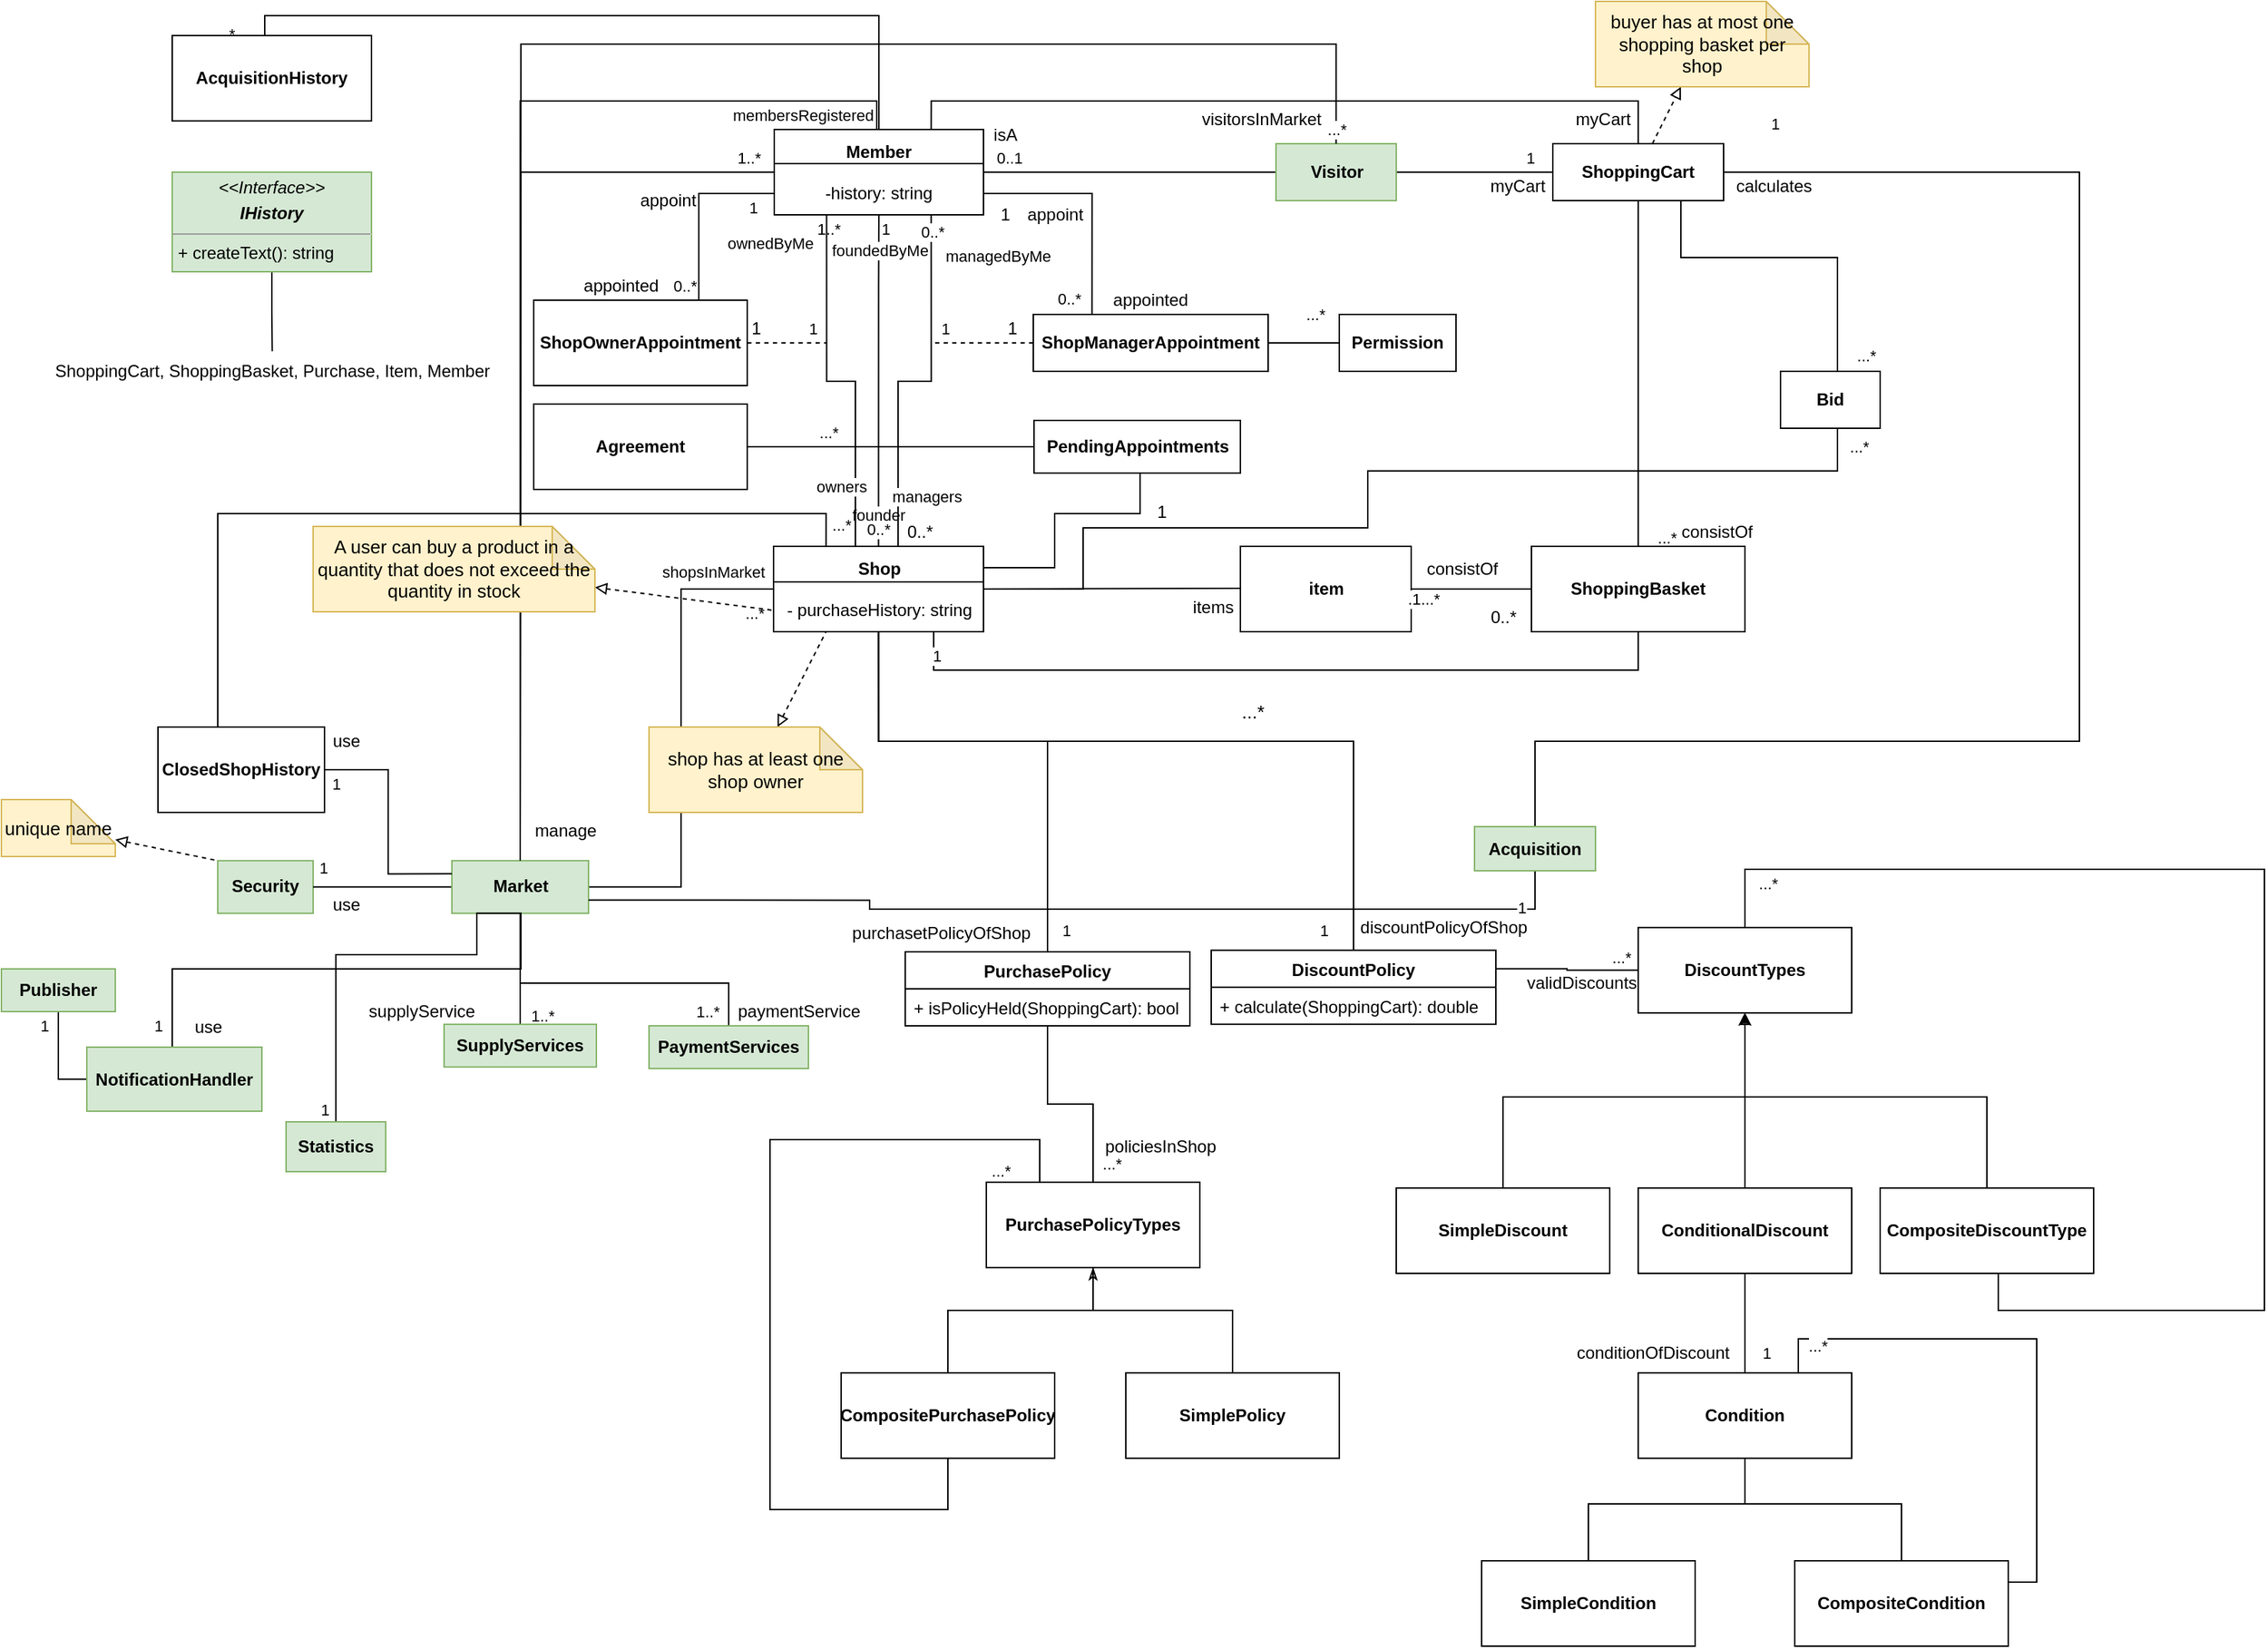 <mxfile version="20.0.3" type="device"><diagram id="ILf7Ryxjf1LyXg-0xfTQ" name="Page-1"><mxGraphModel dx="2733" dy="1683" grid="1" gridSize="10" guides="1" tooltips="1" connect="1" arrows="1" fold="1" page="1" pageScale="1" pageWidth="1169" pageHeight="827" math="0" shadow="0"><root><mxCell id="0"/><mxCell id="1" parent="0"/><mxCell id="zZ04MCCnHrwpb3KBMDZk-2" value="1..*" style="edgeStyle=orthogonalEdgeStyle;rounded=0;orthogonalLoop=1;jettySize=auto;html=1;entryX=0.5;entryY=0;entryDx=0;entryDy=0;exitX=0.5;exitY=1;exitDx=0;exitDy=0;endArrow=none;endFill=0;" parent="1" source="zZ04MCCnHrwpb3KBMDZk-151" target="zZ04MCCnHrwpb3KBMDZk-154" edge="1"><mxGeometry x="0.919" y="15" relative="1" as="geometry"><mxPoint x="-350.0" y="-20" as="sourcePoint"/><mxPoint x="-480.0" y="80" as="targetPoint"/><Array as="points"><mxPoint x="-278" y="240"/><mxPoint x="-338" y="240"/></Array><mxPoint as="offset"/></mxGeometry></mxCell><mxCell id="zZ04MCCnHrwpb3KBMDZk-6" value="...*" style="edgeStyle=orthogonalEdgeStyle;rounded=0;orthogonalLoop=1;jettySize=auto;html=1;entryX=0;entryY=0.5;entryDx=0;entryDy=0;exitX=1;exitY=0.25;exitDx=0;exitDy=0;endArrow=none;endFill=0;" parent="1" source="YQNzFtqmVnF-tTGoJXJY-17" target="zZ04MCCnHrwpb3KBMDZk-147" edge="1"><mxGeometry x="0.76" y="9" relative="1" as="geometry"><mxPoint x="345.5" y="240.92" as="sourcePoint"/><mxPoint x="-100.0" y="299.92" as="targetPoint"/><Array as="points"/><mxPoint as="offset"/></mxGeometry></mxCell><mxCell id="zZ04MCCnHrwpb3KBMDZk-12" value="...*" style="edgeStyle=orthogonalEdgeStyle;rounded=0;orthogonalLoop=1;jettySize=auto;html=1;exitX=1;exitY=0.5;exitDx=0;exitDy=0;entryX=0;entryY=0.5;entryDx=0;entryDy=0;startArrow=none;startFill=0;endArrow=none;endFill=0;" parent="1" source="zZ04MCCnHrwpb3KBMDZk-151" target="zZ04MCCnHrwpb3KBMDZk-152" edge="1"><mxGeometry x="0.919" y="-17" relative="1" as="geometry"><mxPoint x="-270" y="-41" as="sourcePoint"/><mxPoint x="-135" y="-41" as="targetPoint"/><mxPoint as="offset"/></mxGeometry></mxCell><mxCell id="rdCkNBiLZeJafty6B3A2-29" value="shopsInMarket" style="edgeLabel;html=1;align=center;verticalAlign=middle;resizable=0;points=[];" parent="zZ04MCCnHrwpb3KBMDZk-12" vertex="1" connectable="0"><mxGeometry x="0.74" y="12" relative="1" as="geometry"><mxPoint x="1" as="offset"/></mxGeometry></mxCell><mxCell id="zZ04MCCnHrwpb3KBMDZk-18" value="1" style="edgeStyle=orthogonalEdgeStyle;rounded=0;orthogonalLoop=1;jettySize=auto;html=1;entryX=1;entryY=0.5;entryDx=0;entryDy=0;startArrow=none;startFill=0;endArrow=none;endFill=0;" parent="1" source="zZ04MCCnHrwpb3KBMDZk-133" target="zZ04MCCnHrwpb3KBMDZk-134" edge="1"><mxGeometry x="-0.699" y="-10" relative="1" as="geometry"><mxPoint x="490" y="6" as="sourcePoint"/><mxPoint x="490" y="80" as="targetPoint"/><mxPoint as="offset"/></mxGeometry></mxCell><mxCell id="zZ04MCCnHrwpb3KBMDZk-116" value="...*" style="edgeStyle=orthogonalEdgeStyle;rounded=0;orthogonalLoop=1;jettySize=auto;html=1;exitX=0.5;exitY=1;exitDx=0;exitDy=0;entryX=0.5;entryY=0;entryDx=0;entryDy=0;endArrow=none;endFill=0;" parent="1" source="zZ04MCCnHrwpb3KBMDZk-133" target="zZ04MCCnHrwpb3KBMDZk-135" edge="1"><mxGeometry x="0.946" y="20" relative="1" as="geometry"><mxPoint x="570" y="-41" as="sourcePoint"/><mxPoint x="640" y="-41" as="targetPoint"/><mxPoint as="offset"/></mxGeometry></mxCell><mxCell id="zZ04MCCnHrwpb3KBMDZk-132" value="item" style="rounded=0;whiteSpace=wrap;html=1;fontStyle=1" parent="1" vertex="1"><mxGeometry x="190.5" y="-67" width="120" height="60" as="geometry"/></mxCell><mxCell id="lGT1LB07T4u3BuduWVPf-15" style="rounded=0;orthogonalLoop=1;jettySize=auto;html=1;startArrow=none;startFill=0;endArrow=block;endFill=0;dashed=1;" parent="1" source="zZ04MCCnHrwpb3KBMDZk-133" target="lGT1LB07T4u3BuduWVPf-12" edge="1"><mxGeometry relative="1" as="geometry"/></mxCell><mxCell id="BSLbOPOutaObehnxIBxA-10" value="...*" style="edgeStyle=orthogonalEdgeStyle;rounded=0;orthogonalLoop=1;jettySize=auto;html=1;endArrow=none;endFill=0;exitX=0.75;exitY=1;exitDx=0;exitDy=0;" parent="1" source="zZ04MCCnHrwpb3KBMDZk-133" target="BSLbOPOutaObehnxIBxA-9" edge="1"><mxGeometry x="0.9" y="20" relative="1" as="geometry"><Array as="points"><mxPoint x="500" y="-270"/><mxPoint x="610" y="-270"/></Array><mxPoint as="offset"/></mxGeometry></mxCell><mxCell id="zZ04MCCnHrwpb3KBMDZk-133" value="ShoppingCart" style="rounded=0;whiteSpace=wrap;html=1;fontStyle=1" parent="1" vertex="1"><mxGeometry x="410" y="-350" width="120" height="40" as="geometry"/></mxCell><mxCell id="AmER0RgIstThI9tEPLfv-13" value="0..1" style="edgeStyle=orthogonalEdgeStyle;rounded=0;orthogonalLoop=1;jettySize=auto;html=1;entryX=1;entryY=0.5;entryDx=0;entryDy=0;endArrow=none;endFill=0;" parent="1" source="zZ04MCCnHrwpb3KBMDZk-134" target="zZ04MCCnHrwpb3KBMDZk-136" edge="1"><mxGeometry x="0.83" y="-10" relative="1" as="geometry"><mxPoint as="offset"/></mxGeometry></mxCell><mxCell id="Gc8ruNeYJKHs7uA-cRgz-5" style="edgeStyle=orthogonalEdgeStyle;rounded=0;orthogonalLoop=1;jettySize=auto;html=1;entryX=0.5;entryY=0;entryDx=0;entryDy=0;endArrow=none;endFill=0;exitX=0.5;exitY=0;exitDx=0;exitDy=0;" parent="1" source="zZ04MCCnHrwpb3KBMDZk-136" target="Gc8ruNeYJKHs7uA-cRgz-4" edge="1"><mxGeometry relative="1" as="geometry"><Array as="points"><mxPoint x="-63" y="-440"/><mxPoint x="-495" y="-440"/><mxPoint x="-495" y="-426"/></Array></mxGeometry></mxCell><mxCell id="Gc8ruNeYJKHs7uA-cRgz-6" value="...*" style="edgeLabel;html=1;align=center;verticalAlign=middle;resizable=0;points=[];" parent="Gc8ruNeYJKHs7uA-cRgz-5" vertex="1" connectable="0"><mxGeometry x="0.938" y="-6" relative="1" as="geometry"><mxPoint x="-22" y="10" as="offset"/></mxGeometry></mxCell><mxCell id="zZ04MCCnHrwpb3KBMDZk-134" value="Visitor" style="rounded=0;whiteSpace=wrap;html=1;fontStyle=1;fillColor=#d5e8d4;strokeColor=#82b366;" parent="1" vertex="1"><mxGeometry x="215.5" y="-350" width="84.5" height="40" as="geometry"/></mxCell><mxCell id="AmER0RgIstThI9tEPLfv-28" style="edgeStyle=orthogonalEdgeStyle;rounded=0;orthogonalLoop=1;jettySize=auto;html=1;entryX=0.75;entryY=1;entryDx=0;entryDy=0;endArrow=none;endFill=0;" parent="1" source="zZ04MCCnHrwpb3KBMDZk-135" target="zZ04MCCnHrwpb3KBMDZk-152" edge="1"><mxGeometry relative="1" as="geometry"><Array as="points"><mxPoint x="470" y="20"/><mxPoint x="-25" y="20"/></Array></mxGeometry></mxCell><mxCell id="AmER0RgIstThI9tEPLfv-60" value="1" style="edgeLabel;html=1;align=center;verticalAlign=middle;resizable=0;points=[];" parent="AmER0RgIstThI9tEPLfv-28" vertex="1" connectable="0"><mxGeometry x="0.846" y="-1" relative="1" as="geometry"><mxPoint x="-12" y="-9" as="offset"/></mxGeometry></mxCell><mxCell id="AmER0RgIstThI9tEPLfv-52" value=".1...*" style="edgeStyle=orthogonalEdgeStyle;rounded=0;orthogonalLoop=1;jettySize=auto;html=1;endArrow=none;endFill=0;" parent="1" source="zZ04MCCnHrwpb3KBMDZk-135" target="zZ04MCCnHrwpb3KBMDZk-132" edge="1"><mxGeometry x="0.775" y="7" relative="1" as="geometry"><mxPoint x="-1" as="offset"/></mxGeometry></mxCell><mxCell id="zZ04MCCnHrwpb3KBMDZk-135" value="ShoppingBasket" style="rounded=0;whiteSpace=wrap;html=1;fontStyle=1" parent="1" vertex="1"><mxGeometry x="395" y="-67" width="150" height="60" as="geometry"/></mxCell><mxCell id="AmER0RgIstThI9tEPLfv-17" style="edgeStyle=orthogonalEdgeStyle;rounded=0;orthogonalLoop=1;jettySize=auto;html=1;entryX=0.5;entryY=0;entryDx=0;entryDy=0;endArrow=none;endFill=0;exitX=0.75;exitY=0;exitDx=0;exitDy=0;" parent="1" source="zZ04MCCnHrwpb3KBMDZk-136" target="zZ04MCCnHrwpb3KBMDZk-133" edge="1"><mxGeometry relative="1" as="geometry"/></mxCell><mxCell id="zZ04MCCnHrwpb3KBMDZk-136" value="&lt;b&gt;Member&lt;/b&gt;&lt;br&gt;&lt;div style=&quot;text-align: left&quot;&gt;&lt;span&gt;&lt;br&gt;&lt;/span&gt;&lt;/div&gt;&lt;div style=&quot;text-align: left&quot;&gt;&lt;span&gt;-history: string&lt;/span&gt;&lt;/div&gt;" style="rounded=0;whiteSpace=wrap;html=1;" parent="1" vertex="1"><mxGeometry x="-137" y="-360" width="147" height="60" as="geometry"/></mxCell><mxCell id="AmER0RgIstThI9tEPLfv-18" value="0..*" style="edgeStyle=orthogonalEdgeStyle;rounded=0;orthogonalLoop=1;jettySize=auto;html=1;entryX=1;entryY=0.75;entryDx=0;entryDy=0;endArrow=none;endFill=0;exitX=0.25;exitY=0;exitDx=0;exitDy=0;" parent="1" source="zZ04MCCnHrwpb3KBMDZk-137" target="zZ04MCCnHrwpb3KBMDZk-136" edge="1"><mxGeometry x="-0.876" y="16" relative="1" as="geometry"><mxPoint y="-1" as="offset"/></mxGeometry></mxCell><mxCell id="AmER0RgIstThI9tEPLfv-20" value="1" style="edgeStyle=orthogonalEdgeStyle;rounded=0;orthogonalLoop=1;jettySize=auto;html=1;endArrow=none;endFill=0;dashed=1;exitX=0;exitY=0.5;exitDx=0;exitDy=0;" parent="1" source="zZ04MCCnHrwpb3KBMDZk-137" edge="1"><mxGeometry x="0.818" y="-10" relative="1" as="geometry"><mxPoint x="-24" y="-210" as="targetPoint"/><mxPoint x="38" y="-210" as="sourcePoint"/><mxPoint as="offset"/></mxGeometry></mxCell><mxCell id="BSLbOPOutaObehnxIBxA-2" value="...*" style="edgeStyle=orthogonalEdgeStyle;rounded=0;orthogonalLoop=1;jettySize=auto;html=1;endArrow=none;endFill=0;" parent="1" source="zZ04MCCnHrwpb3KBMDZk-137" target="BSLbOPOutaObehnxIBxA-1" edge="1"><mxGeometry x="0.321" y="20" relative="1" as="geometry"><mxPoint as="offset"/></mxGeometry></mxCell><mxCell id="zZ04MCCnHrwpb3KBMDZk-137" value="&lt;b&gt;ShopManagerAppointment&lt;/b&gt;" style="rounded=0;whiteSpace=wrap;html=1;" parent="1" vertex="1"><mxGeometry x="45" y="-230" width="165" height="40" as="geometry"/></mxCell><mxCell id="rdCkNBiLZeJafty6B3A2-33" style="edgeStyle=orthogonalEdgeStyle;rounded=0;orthogonalLoop=1;jettySize=auto;html=1;entryX=0.5;entryY=0;entryDx=0;entryDy=0;endArrow=none;endFill=0;startArrow=block;startFill=0;exitX=0.5;exitY=1;exitDx=0;exitDy=0;" parent="1" source="zZ04MCCnHrwpb3KBMDZk-147" target="rdCkNBiLZeJafty6B3A2-30" edge="1"><mxGeometry relative="1" as="geometry"><Array as="points"><mxPoint x="545" y="360"/><mxPoint x="545" y="360"/></Array></mxGeometry></mxCell><mxCell id="rdCkNBiLZeJafty6B3A2-34" style="edgeStyle=orthogonalEdgeStyle;rounded=0;orthogonalLoop=1;jettySize=auto;html=1;endArrow=none;endFill=0;startArrow=block;startFill=0;exitX=0.5;exitY=1;exitDx=0;exitDy=0;entryX=0.5;entryY=0;entryDx=0;entryDy=0;" parent="1" source="zZ04MCCnHrwpb3KBMDZk-147" target="rdCkNBiLZeJafty6B3A2-31" edge="1"><mxGeometry relative="1" as="geometry"><Array as="points"><mxPoint x="545" y="320"/><mxPoint x="375" y="320"/></Array></mxGeometry></mxCell><mxCell id="zZ04MCCnHrwpb3KBMDZk-147" value="&lt;span style=&quot;font-weight: 700&quot;&gt;DiscountTypes&lt;br&gt;&lt;/span&gt;" style="rounded=0;whiteSpace=wrap;html=1;" parent="1" vertex="1"><mxGeometry x="470" y="200.92" width="150" height="60" as="geometry"/></mxCell><mxCell id="zZ04MCCnHrwpb3KBMDZk-150" value="&lt;span style=&quot;font-weight: 700&quot;&gt;Security&lt;/span&gt;" style="rounded=0;whiteSpace=wrap;html=1;fillColor=#d5e8d4;strokeColor=#82b366;" parent="1" vertex="1"><mxGeometry x="-528" y="153.92" width="67" height="37" as="geometry"/></mxCell><mxCell id="zZ04MCCnHrwpb3KBMDZk-164" value="1..*" style="edgeStyle=orthogonalEdgeStyle;rounded=0;orthogonalLoop=1;jettySize=auto;html=1;exitX=0.5;exitY=1;exitDx=0;exitDy=0;endArrow=none;endFill=0;entryX=0.5;entryY=0;entryDx=0;entryDy=0;" parent="1" source="zZ04MCCnHrwpb3KBMDZk-151" target="zZ04MCCnHrwpb3KBMDZk-161" edge="1"><mxGeometry x="0.921" y="-15" relative="1" as="geometry"><Array as="points"><mxPoint x="-278" y="240"/><mxPoint x="-173" y="240"/></Array><mxPoint y="-1" as="offset"/></mxGeometry></mxCell><mxCell id="zZ04MCCnHrwpb3KBMDZk-165" value="1" style="edgeStyle=orthogonalEdgeStyle;rounded=0;orthogonalLoop=1;jettySize=auto;html=1;exitX=0;exitY=0.5;exitDx=0;exitDy=0;entryX=1;entryY=0.5;entryDx=0;entryDy=0;endArrow=none;endFill=0;" parent="1" source="zZ04MCCnHrwpb3KBMDZk-151" target="zZ04MCCnHrwpb3KBMDZk-150" edge="1"><mxGeometry x="0.859" y="-13" relative="1" as="geometry"><mxPoint as="offset"/></mxGeometry></mxCell><mxCell id="AmER0RgIstThI9tEPLfv-12" style="edgeStyle=orthogonalEdgeStyle;rounded=0;orthogonalLoop=1;jettySize=auto;html=1;entryX=0.5;entryY=0;entryDx=0;entryDy=0;endArrow=none;endFill=0;exitX=0.5;exitY=0;exitDx=0;exitDy=0;" parent="1" source="zZ04MCCnHrwpb3KBMDZk-151" target="zZ04MCCnHrwpb3KBMDZk-136" edge="1"><mxGeometry relative="1" as="geometry"><Array as="points"><mxPoint x="-315" y="-380"/><mxPoint x="-65" y="-380"/><mxPoint x="-65" y="-360"/></Array></mxGeometry></mxCell><mxCell id="rdCkNBiLZeJafty6B3A2-19" value="membersRegistered" style="edgeLabel;html=1;align=center;verticalAlign=middle;resizable=0;points=[];" parent="AmER0RgIstThI9tEPLfv-12" vertex="1" connectable="0"><mxGeometry x="0.783" y="2" relative="1" as="geometry"><mxPoint x="14" y="12" as="offset"/></mxGeometry></mxCell><mxCell id="AmER0RgIstThI9tEPLfv-29" value="...*" style="edgeStyle=orthogonalEdgeStyle;rounded=0;orthogonalLoop=1;jettySize=auto;html=1;endArrow=none;endFill=0;exitX=0.5;exitY=0;exitDx=0;exitDy=0;" parent="1" source="zZ04MCCnHrwpb3KBMDZk-151" target="zZ04MCCnHrwpb3KBMDZk-134" edge="1"><mxGeometry x="0.983" relative="1" as="geometry"><Array as="points"><mxPoint x="-315" y="143"/><mxPoint x="-315" y="-420"/><mxPoint x="266" y="-420"/></Array><mxPoint as="offset"/></mxGeometry></mxCell><mxCell id="zZ04MCCnHrwpb3KBMDZk-151" value="&lt;span style=&quot;font-weight: 700&quot;&gt;Market&lt;/span&gt;" style="rounded=0;whiteSpace=wrap;html=1;fillColor=#d5e8d4;strokeColor=#82b366;" parent="1" vertex="1"><mxGeometry x="-363.5" y="153.92" width="96" height="37" as="geometry"/></mxCell><mxCell id="zZ04MCCnHrwpb3KBMDZk-153" style="edgeStyle=orthogonalEdgeStyle;rounded=0;orthogonalLoop=1;jettySize=auto;html=1;exitX=1;exitY=0.5;exitDx=0;exitDy=0;endArrow=none;endFill=0;" parent="1" source="zZ04MCCnHrwpb3KBMDZk-152" edge="1"><mxGeometry relative="1" as="geometry"><mxPoint x="190.0" y="-37.5" as="targetPoint"/></mxGeometry></mxCell><mxCell id="zZ04MCCnHrwpb3KBMDZk-166" value="1" style="edgeStyle=orthogonalEdgeStyle;rounded=0;orthogonalLoop=1;jettySize=auto;html=1;exitX=0.5;exitY=1;exitDx=0;exitDy=0;entryX=0.5;entryY=0;entryDx=0;entryDy=0;endArrow=none;endFill=0;" parent="1" source="zZ04MCCnHrwpb3KBMDZk-152" target="YQNzFtqmVnF-tTGoJXJY-17" edge="1"><mxGeometry x="0.949" y="-21" relative="1" as="geometry"><Array as="points"><mxPoint x="-64" y="70"/><mxPoint x="270" y="70"/></Array><mxPoint as="offset"/><mxPoint x="270.5" y="210.92" as="targetPoint"/></mxGeometry></mxCell><mxCell id="lGT1LB07T4u3BuduWVPf-9" value="1" style="edgeStyle=orthogonalEdgeStyle;rounded=0;orthogonalLoop=1;jettySize=auto;html=1;startArrow=none;startFill=0;endArrow=none;endFill=0;entryX=0.5;entryY=0;entryDx=0;entryDy=0;exitX=0.5;exitY=1;exitDx=0;exitDy=0;" parent="1" source="zZ04MCCnHrwpb3KBMDZk-152" target="YQNzFtqmVnF-tTGoJXJY-21" edge="1"><mxGeometry x="0.911" y="13" relative="1" as="geometry"><Array as="points"><mxPoint x="-64" y="70"/><mxPoint x="55" y="70"/></Array><mxPoint as="offset"/><mxPoint x="87" y="210.92" as="targetPoint"/></mxGeometry></mxCell><mxCell id="AmER0RgIstThI9tEPLfv-1" value="founder" style="edgeStyle=orthogonalEdgeStyle;rounded=0;orthogonalLoop=1;jettySize=auto;html=1;entryX=0.5;entryY=1;entryDx=0;entryDy=0;exitX=0.5;exitY=0;exitDx=0;exitDy=0;endArrow=none;endFill=0;" parent="1" source="zZ04MCCnHrwpb3KBMDZk-152" target="zZ04MCCnHrwpb3KBMDZk-136" edge="1"><mxGeometry x="-0.803" relative="1" as="geometry"><Array as="points"><mxPoint x="-64" y="-250"/><mxPoint x="-64" y="-250"/></Array><mxPoint y="1" as="offset"/></mxGeometry></mxCell><mxCell id="rdCkNBiLZeJafty6B3A2-1" value="1" style="edgeLabel;html=1;align=center;verticalAlign=middle;resizable=0;points=[];" parent="AmER0RgIstThI9tEPLfv-1" vertex="1" connectable="0"><mxGeometry x="0.813" relative="1" as="geometry"><mxPoint x="4" y="-12" as="offset"/></mxGeometry></mxCell><mxCell id="rdCkNBiLZeJafty6B3A2-4" value="foundedByMe" style="edgeLabel;html=1;align=center;verticalAlign=middle;resizable=0;points=[];" parent="AmER0RgIstThI9tEPLfv-1" vertex="1" connectable="0"><mxGeometry x="0.786" relative="1" as="geometry"><mxPoint as="offset"/></mxGeometry></mxCell><mxCell id="AmER0RgIstThI9tEPLfv-2" value="managedByMe" style="edgeStyle=orthogonalEdgeStyle;rounded=0;orthogonalLoop=1;jettySize=auto;html=1;entryX=0.75;entryY=1;entryDx=0;entryDy=0;endArrow=none;endFill=0;" parent="1" source="zZ04MCCnHrwpb3KBMDZk-152" target="zZ04MCCnHrwpb3KBMDZk-136" edge="1"><mxGeometry x="0.766" y="-47" relative="1" as="geometry"><mxPoint y="-1" as="offset"/><Array as="points"><mxPoint x="-50" y="-183"/><mxPoint x="-27" y="-183"/></Array></mxGeometry></mxCell><mxCell id="rdCkNBiLZeJafty6B3A2-2" value="1..*" style="edgeLabel;html=1;align=center;verticalAlign=middle;resizable=0;points=[];" parent="AmER0RgIstThI9tEPLfv-2" vertex="1" connectable="0"><mxGeometry x="0.862" y="-5" relative="1" as="geometry"><mxPoint x="-78" y="-8" as="offset"/></mxGeometry></mxCell><mxCell id="rdCkNBiLZeJafty6B3A2-3" value="0..*" style="edgeLabel;html=1;align=center;verticalAlign=middle;resizable=0;points=[];" parent="AmER0RgIstThI9tEPLfv-2" vertex="1" connectable="0"><mxGeometry x="0.909" relative="1" as="geometry"><mxPoint as="offset"/></mxGeometry></mxCell><mxCell id="rdCkNBiLZeJafty6B3A2-5" value="managers" style="edgeLabel;html=1;align=center;verticalAlign=middle;resizable=0;points=[];" parent="AmER0RgIstThI9tEPLfv-2" vertex="1" connectable="0"><mxGeometry x="-0.726" y="-2" relative="1" as="geometry"><mxPoint x="18" as="offset"/></mxGeometry></mxCell><mxCell id="AmER0RgIstThI9tEPLfv-3" value="ownedByMe" style="edgeStyle=orthogonalEdgeStyle;rounded=0;orthogonalLoop=1;jettySize=auto;html=1;entryX=0.25;entryY=1;entryDx=0;entryDy=0;endArrow=none;endFill=0;" parent="1" source="zZ04MCCnHrwpb3KBMDZk-152" target="zZ04MCCnHrwpb3KBMDZk-136" edge="1"><mxGeometry x="0.842" y="40" relative="1" as="geometry"><mxPoint as="offset"/><Array as="points"><mxPoint x="-80" y="-183"/><mxPoint x="-100" y="-183"/></Array></mxGeometry></mxCell><mxCell id="AmER0RgIstThI9tEPLfv-26" value="0..*" style="edgeLabel;html=1;align=center;verticalAlign=middle;resizable=0;points=[];" parent="AmER0RgIstThI9tEPLfv-3" vertex="1" connectable="0"><mxGeometry x="-0.874" y="-1" relative="1" as="geometry"><mxPoint x="15" y="4" as="offset"/></mxGeometry></mxCell><mxCell id="rdCkNBiLZeJafty6B3A2-6" value="owners" style="edgeLabel;html=1;align=center;verticalAlign=middle;resizable=0;points=[];" parent="AmER0RgIstThI9tEPLfv-3" vertex="1" connectable="0"><mxGeometry x="-0.666" y="-1" relative="1" as="geometry"><mxPoint x="-11" as="offset"/></mxGeometry></mxCell><mxCell id="BSLbOPOutaObehnxIBxA-11" style="edgeStyle=orthogonalEdgeStyle;rounded=0;orthogonalLoop=1;jettySize=auto;html=1;entryX=0.5;entryY=1;entryDx=0;entryDy=0;endArrow=none;endFill=0;" parent="1" source="zZ04MCCnHrwpb3KBMDZk-152" target="BSLbOPOutaObehnxIBxA-9" edge="1"><mxGeometry relative="1" as="geometry"><Array as="points"><mxPoint x="80" y="-37"/><mxPoint x="80" y="-80"/><mxPoint x="280" y="-80"/><mxPoint x="280" y="-120"/><mxPoint x="610" y="-120"/></Array></mxGeometry></mxCell><mxCell id="BSLbOPOutaObehnxIBxA-12" value="...*" style="edgeLabel;html=1;align=center;verticalAlign=middle;resizable=0;points=[];" parent="BSLbOPOutaObehnxIBxA-11" vertex="1" connectable="0"><mxGeometry x="0.871" y="1" relative="1" as="geometry"><mxPoint x="26" y="-16" as="offset"/></mxGeometry></mxCell><mxCell id="zZ04MCCnHrwpb3KBMDZk-152" value="&lt;b&gt;Shop&lt;/b&gt;&lt;br&gt;&lt;br&gt;- purchaseHistory: string" style="rounded=0;whiteSpace=wrap;html=1;" parent="1" vertex="1"><mxGeometry x="-137.5" y="-67" width="147.5" height="60" as="geometry"/></mxCell><mxCell id="zZ04MCCnHrwpb3KBMDZk-154" value="&lt;span style=&quot;font-weight: 700&quot;&gt;SupplyServices&lt;/span&gt;" style="rounded=0;whiteSpace=wrap;html=1;fillColor=#d5e8d4;strokeColor=#82b366;" parent="1" vertex="1"><mxGeometry x="-369" y="268.92" width="107" height="30" as="geometry"/></mxCell><mxCell id="zZ04MCCnHrwpb3KBMDZk-161" value="&lt;span style=&quot;font-weight: 700&quot;&gt;Payment&lt;/span&gt;&lt;span style=&quot;font-weight: 700&quot;&gt;Services&lt;/span&gt;" style="rounded=0;whiteSpace=wrap;html=1;fillColor=#d5e8d4;strokeColor=#82b366;" parent="1" vertex="1"><mxGeometry x="-225" y="270" width="112" height="30" as="geometry"/></mxCell><mxCell id="zZ04MCCnHrwpb3KBMDZk-174" style="edgeStyle=orthogonalEdgeStyle;rounded=0;orthogonalLoop=1;jettySize=auto;html=1;exitX=0.5;exitY=1;exitDx=0;exitDy=0;entryX=0.5;entryY=0;entryDx=0;entryDy=0;startArrow=none;startFill=0;endArrow=classic;endFill=1;" parent="1" edge="1"><mxGeometry relative="1" as="geometry"><mxPoint x="612" y="544" as="sourcePoint"/></mxGeometry></mxCell><mxCell id="baPrjQeXcJhK8P1JM_mB-3" value="&lt;font style=&quot;font-size: 13px&quot;&gt;...*&lt;/font&gt;" style="edgeLabel;html=1;align=center;verticalAlign=middle;resizable=0;points=[];" parent="1" vertex="1" connectable="0"><mxGeometry x="430" y="240.92" as="geometry"><mxPoint x="-231" y="-192" as="offset"/></mxGeometry></mxCell><mxCell id="baPrjQeXcJhK8P1JM_mB-5" value="1..*" style="edgeStyle=orthogonalEdgeStyle;rounded=0;orthogonalLoop=1;jettySize=auto;html=1;entryX=0;entryY=0.5;entryDx=0;entryDy=0;endArrow=none;endFill=0;exitX=0.5;exitY=0;exitDx=0;exitDy=0;" parent="1" source="zZ04MCCnHrwpb3KBMDZk-151" target="zZ04MCCnHrwpb3KBMDZk-136" edge="1"><mxGeometry x="0.945" y="10" relative="1" as="geometry"><mxPoint x="-330" y="140" as="sourcePoint"/><Array as="points"><mxPoint x="-315" y="143"/><mxPoint x="-315" y="-330"/></Array><mxPoint x="-350" y="-300" as="targetPoint"/><mxPoint as="offset"/></mxGeometry></mxCell><mxCell id="lGT1LB07T4u3BuduWVPf-1" style="rounded=0;orthogonalLoop=1;jettySize=auto;html=1;entryX=0;entryY=0;entryDx=0;entryDy=0;dashed=1;fontSize=13;startArrow=block;startFill=0;endArrow=none;endFill=0;" parent="1" source="lGT1LB07T4u3BuduWVPf-2" target="zZ04MCCnHrwpb3KBMDZk-150" edge="1"><mxGeometry relative="1" as="geometry"><mxPoint x="545" y="200" as="targetPoint"/></mxGeometry></mxCell><mxCell id="lGT1LB07T4u3BuduWVPf-2" value="unique name" style="shape=note;whiteSpace=wrap;html=1;backgroundOutline=1;darkOpacity=0.05;fontSize=13;fillColor=#fff2cc;strokeColor=#d6b656;size=31;" parent="1" vertex="1"><mxGeometry x="-680" y="111" width="80" height="40" as="geometry"/></mxCell><mxCell id="lGT1LB07T4u3BuduWVPf-7" style="rounded=0;orthogonalLoop=1;jettySize=auto;html=1;entryX=0.25;entryY=1;entryDx=0;entryDy=0;startArrow=block;startFill=0;endArrow=none;endFill=0;dashed=1;" parent="1" source="lGT1LB07T4u3BuduWVPf-4" target="zZ04MCCnHrwpb3KBMDZk-152" edge="1"><mxGeometry relative="1" as="geometry"/></mxCell><mxCell id="lGT1LB07T4u3BuduWVPf-4" value="shop has at least one shop owner" style="shape=note;whiteSpace=wrap;html=1;backgroundOutline=1;darkOpacity=0.05;fontSize=13;fillColor=#fff2cc;strokeColor=#d6b656;" parent="1" vertex="1"><mxGeometry x="-225" y="60" width="150" height="60" as="geometry"/></mxCell><mxCell id="lGT1LB07T4u3BuduWVPf-12" value="buyer has at most one shopping basket per shop" style="shape=note;whiteSpace=wrap;html=1;backgroundOutline=1;darkOpacity=0.05;fontSize=13;fillColor=#fff2cc;strokeColor=#d6b656;" parent="1" vertex="1"><mxGeometry x="440" y="-450" width="150" height="60" as="geometry"/></mxCell><mxCell id="lGT1LB07T4u3BuduWVPf-21" style="rounded=0;orthogonalLoop=1;jettySize=auto;html=1;entryX=0;entryY=0.75;entryDx=0;entryDy=0;dashed=1;startArrow=block;startFill=0;endArrow=none;endFill=0;" parent="1" source="lGT1LB07T4u3BuduWVPf-19" target="zZ04MCCnHrwpb3KBMDZk-152" edge="1"><mxGeometry relative="1" as="geometry"/></mxCell><mxCell id="lGT1LB07T4u3BuduWVPf-19" value="A user can buy a product in a quantity that does not exceed the quantity in stock" style="shape=note;whiteSpace=wrap;html=1;backgroundOutline=1;darkOpacity=0.05;fontSize=13;fillColor=#fff2cc;strokeColor=#d6b656;" parent="1" vertex="1"><mxGeometry x="-461" y="-81" width="198" height="60" as="geometry"/></mxCell><mxCell id="AmER0RgIstThI9tEPLfv-7" value="1" style="edgeStyle=orthogonalEdgeStyle;rounded=0;orthogonalLoop=1;jettySize=auto;html=1;endArrow=none;endFill=0;dashed=1;" parent="1" source="AmER0RgIstThI9tEPLfv-5" edge="1"><mxGeometry x="0.643" y="10" relative="1" as="geometry"><mxPoint x="-100" y="-210" as="targetPoint"/><mxPoint as="offset"/></mxGeometry></mxCell><mxCell id="AmER0RgIstThI9tEPLfv-19" value="0..*" style="edgeStyle=orthogonalEdgeStyle;rounded=0;orthogonalLoop=1;jettySize=auto;html=1;entryX=0;entryY=0.75;entryDx=0;entryDy=0;endArrow=none;endFill=0;" parent="1" source="AmER0RgIstThI9tEPLfv-5" target="zZ04MCCnHrwpb3KBMDZk-136" edge="1"><mxGeometry x="-0.844" y="10" relative="1" as="geometry"><Array as="points"><mxPoint x="-190" y="-315"/></Array><mxPoint as="offset"/></mxGeometry></mxCell><mxCell id="AmER0RgIstThI9tEPLfv-24" value="1" style="edgeLabel;html=1;align=center;verticalAlign=middle;resizable=0;points=[];" parent="AmER0RgIstThI9tEPLfv-19" vertex="1" connectable="0"><mxGeometry x="0.766" y="-10" relative="1" as="geometry"><mxPoint as="offset"/></mxGeometry></mxCell><mxCell id="AmER0RgIstThI9tEPLfv-5" value="&lt;b&gt;ShopOwnerAppointment&lt;/b&gt;" style="rounded=0;whiteSpace=wrap;html=1;" parent="1" vertex="1"><mxGeometry x="-306" y="-240" width="150" height="60" as="geometry"/></mxCell><mxCell id="AmER0RgIstThI9tEPLfv-21" value="1" style="text;html=1;align=center;verticalAlign=middle;resizable=0;points=[];autosize=1;strokeColor=none;fillColor=none;" parent="1" vertex="1"><mxGeometry x="20" y="-230" width="20" height="20" as="geometry"/></mxCell><mxCell id="AmER0RgIstThI9tEPLfv-23" value="1" style="text;html=1;align=center;verticalAlign=middle;resizable=0;points=[];autosize=1;strokeColor=none;fillColor=none;" parent="1" vertex="1"><mxGeometry x="-160" y="-230" width="20" height="20" as="geometry"/></mxCell><mxCell id="AmER0RgIstThI9tEPLfv-25" value="1" style="text;html=1;align=center;verticalAlign=middle;resizable=0;points=[];autosize=1;strokeColor=none;fillColor=none;" parent="1" vertex="1"><mxGeometry x="15" y="-310" width="20" height="20" as="geometry"/></mxCell><mxCell id="AmER0RgIstThI9tEPLfv-27" value="0..*" style="text;html=1;align=center;verticalAlign=middle;resizable=0;points=[];autosize=1;strokeColor=none;fillColor=none;" parent="1" vertex="1"><mxGeometry x="-50" y="-87" width="30" height="20" as="geometry"/></mxCell><mxCell id="AmER0RgIstThI9tEPLfv-31" value="1" style="edgeStyle=orthogonalEdgeStyle;rounded=0;orthogonalLoop=1;jettySize=auto;html=1;entryX=0;entryY=0.25;entryDx=0;entryDy=0;endArrow=none;endFill=0;" parent="1" source="AmER0RgIstThI9tEPLfv-30" target="zZ04MCCnHrwpb3KBMDZk-151" edge="1"><mxGeometry x="-0.91" y="-10" relative="1" as="geometry"><mxPoint as="offset"/></mxGeometry></mxCell><mxCell id="AmER0RgIstThI9tEPLfv-58" value="...*" style="edgeStyle=orthogonalEdgeStyle;rounded=0;orthogonalLoop=1;jettySize=auto;html=1;startArrow=none;startFill=0;endArrow=none;endFill=0;entryX=0.25;entryY=0;entryDx=0;entryDy=0;" parent="1" source="AmER0RgIstThI9tEPLfv-30" target="zZ04MCCnHrwpb3KBMDZk-152" edge="1"><mxGeometry x="0.946" y="11" relative="1" as="geometry"><mxPoint x="-330" y="-90" as="targetPoint"/><Array as="points"><mxPoint x="-528" y="-90"/><mxPoint x="-101" y="-90"/></Array><mxPoint y="1" as="offset"/></mxGeometry></mxCell><mxCell id="AmER0RgIstThI9tEPLfv-30" value="&lt;span style=&quot;font-weight: 700&quot;&gt;ClosedShopHistory&lt;/span&gt;" style="rounded=0;whiteSpace=wrap;html=1;" parent="1" vertex="1"><mxGeometry x="-570" y="60" width="117" height="60" as="geometry"/></mxCell><mxCell id="AmER0RgIstThI9tEPLfv-41" style="edgeStyle=orthogonalEdgeStyle;rounded=0;orthogonalLoop=1;jettySize=auto;html=1;endArrow=none;endFill=0;entryX=0.501;entryY=0.143;entryDx=0;entryDy=0;entryPerimeter=0;" parent="1" source="AmER0RgIstThI9tEPLfv-39" edge="1"><mxGeometry relative="1" as="geometry"><mxPoint x="-489.73" y="-204.14" as="targetPoint"/></mxGeometry></mxCell><mxCell id="AmER0RgIstThI9tEPLfv-39" value="&lt;p style=&quot;margin: 0px ; margin-top: 4px ; text-align: center&quot;&gt;&lt;i&gt;&amp;lt;&amp;lt;Interface&amp;gt;&amp;gt;&lt;/i&gt;&lt;/p&gt;&lt;p style=&quot;margin: 0px ; margin-top: 4px ; text-align: center&quot;&gt;&lt;i&gt;&lt;b&gt;IHistory&lt;/b&gt;&lt;/i&gt;&lt;/p&gt;&lt;hr size=&quot;1&quot;&gt;&lt;p style=&quot;margin: 0px ; margin-left: 4px&quot;&gt;+ createText(): string&lt;br&gt;&lt;/p&gt;" style="verticalAlign=top;align=left;overflow=fill;fontSize=12;fontFamily=Helvetica;html=1;fillColor=#d5e8d4;strokeColor=#82b366;" parent="1" vertex="1"><mxGeometry x="-560" y="-330" width="140" height="70" as="geometry"/></mxCell><mxCell id="AmER0RgIstThI9tEPLfv-42" value="ShoppingCart, ShoppingBasket, Purchase, Item, Member" style="text;html=1;align=center;verticalAlign=middle;resizable=0;points=[];autosize=1;strokeColor=none;fillColor=none;" parent="1" vertex="1"><mxGeometry x="-650" y="-200" width="320" height="20" as="geometry"/></mxCell><mxCell id="AmER0RgIstThI9tEPLfv-50" value="" style="line;strokeWidth=1;fillColor=none;align=left;verticalAlign=middle;spacingTop=-1;spacingLeft=3;spacingRight=3;rotatable=0;labelPosition=right;points=[];portConstraint=eastwest;" parent="1" vertex="1"><mxGeometry x="-137" y="-340" width="147" height="8" as="geometry"/></mxCell><mxCell id="BSLbOPOutaObehnxIBxA-6" style="edgeStyle=orthogonalEdgeStyle;rounded=0;orthogonalLoop=1;jettySize=auto;html=1;entryX=0.5;entryY=1;entryDx=0;entryDy=0;endArrow=none;endFill=0;exitX=1;exitY=0.25;exitDx=0;exitDy=0;" parent="1" source="zZ04MCCnHrwpb3KBMDZk-152" target="BSLbOPOutaObehnxIBxA-4" edge="1"><mxGeometry relative="1" as="geometry"><Array as="points"><mxPoint x="60" y="-52"/><mxPoint x="60" y="-90"/><mxPoint x="120" y="-90"/></Array></mxGeometry></mxCell><mxCell id="AmER0RgIstThI9tEPLfv-51" value="" style="line;strokeWidth=1;fillColor=none;align=left;verticalAlign=middle;spacingTop=-1;spacingLeft=3;spacingRight=3;rotatable=0;labelPosition=right;points=[];portConstraint=eastwest;" parent="1" vertex="1"><mxGeometry x="-137" y="-46" width="147" height="8" as="geometry"/></mxCell><mxCell id="AmER0RgIstThI9tEPLfv-53" value="manage" style="text;html=1;align=center;verticalAlign=middle;resizable=0;points=[];autosize=1;strokeColor=none;fillColor=none;" parent="1" vertex="1"><mxGeometry x="-314" y="123" width="60" height="20" as="geometry"/></mxCell><mxCell id="rdCkNBiLZeJafty6B3A2-8" value="1" style="edgeStyle=orthogonalEdgeStyle;rounded=0;orthogonalLoop=1;jettySize=auto;html=1;entryX=0.25;entryY=1;entryDx=0;entryDy=0;endArrow=none;endFill=0;" parent="1" source="rdCkNBiLZeJafty6B3A2-7" target="zZ04MCCnHrwpb3KBMDZk-151" edge="1"><mxGeometry x="-0.916" y="10" relative="1" as="geometry"><Array as="points"><mxPoint x="-560" y="230"/><mxPoint x="-315" y="230"/></Array><mxPoint as="offset"/></mxGeometry></mxCell><mxCell id="BSLbOPOutaObehnxIBxA-18" value="1" style="edgeStyle=orthogonalEdgeStyle;rounded=0;orthogonalLoop=1;jettySize=auto;html=1;entryX=0.5;entryY=1;entryDx=0;entryDy=0;endArrow=none;endFill=0;exitX=0;exitY=0.5;exitDx=0;exitDy=0;" parent="1" source="rdCkNBiLZeJafty6B3A2-7" target="BSLbOPOutaObehnxIBxA-17" edge="1"><mxGeometry x="0.704" y="10" relative="1" as="geometry"><mxPoint as="offset"/></mxGeometry></mxCell><mxCell id="rdCkNBiLZeJafty6B3A2-7" value="&lt;span style=&quot;font-weight: 700&quot;&gt;NotificationHandler&lt;/span&gt;" style="rounded=0;whiteSpace=wrap;html=1;" parent="1" vertex="1"><mxGeometry x="-620" y="285" width="123" height="45" as="geometry"/></mxCell><mxCell id="rdCkNBiLZeJafty6B3A2-10" value="1" style="edgeStyle=orthogonalEdgeStyle;rounded=0;orthogonalLoop=1;jettySize=auto;html=1;entryX=1;entryY=0.75;entryDx=0;entryDy=0;endArrow=none;endFill=0;" parent="1" source="rdCkNBiLZeJafty6B3A2-9" target="zZ04MCCnHrwpb3KBMDZk-151" edge="1"><mxGeometry x="-0.926" y="-10" relative="1" as="geometry"><Array as="points"><mxPoint x="-70" y="188"/></Array><mxPoint as="offset"/></mxGeometry></mxCell><mxCell id="Gc8ruNeYJKHs7uA-cRgz-1" style="edgeStyle=orthogonalEdgeStyle;rounded=0;orthogonalLoop=1;jettySize=auto;html=1;entryX=1;entryY=0.5;entryDx=0;entryDy=0;endArrow=none;endFill=0;exitX=0.5;exitY=0;exitDx=0;exitDy=0;" parent="1" source="rdCkNBiLZeJafty6B3A2-9" target="zZ04MCCnHrwpb3KBMDZk-133" edge="1"><mxGeometry relative="1" as="geometry"><Array as="points"><mxPoint x="397" y="70"/><mxPoint x="780" y="70"/><mxPoint x="780" y="-330"/></Array></mxGeometry></mxCell><mxCell id="Gc8ruNeYJKHs7uA-cRgz-2" value="1" style="edgeLabel;html=1;align=center;verticalAlign=middle;resizable=0;points=[];" parent="Gc8ruNeYJKHs7uA-cRgz-1" vertex="1" connectable="0"><mxGeometry x="0.825" relative="1" as="geometry"><mxPoint x="-60" y="-34" as="offset"/></mxGeometry></mxCell><mxCell id="rdCkNBiLZeJafty6B3A2-9" value="&lt;b&gt;Acquisition&lt;/b&gt;" style="rounded=0;whiteSpace=wrap;html=1;fillColor=#d5e8d4;strokeColor=#82b366;" parent="1" vertex="1"><mxGeometry x="355" y="130" width="85" height="31" as="geometry"/></mxCell><mxCell id="rdCkNBiLZeJafty6B3A2-12" value="appointed" style="text;html=1;align=center;verticalAlign=middle;resizable=0;points=[];autosize=1;strokeColor=none;fillColor=none;" parent="1" vertex="1"><mxGeometry x="92" y="-250" width="70" height="20" as="geometry"/></mxCell><mxCell id="rdCkNBiLZeJafty6B3A2-13" value="appoint" style="text;html=1;align=center;verticalAlign=middle;resizable=0;points=[];autosize=1;strokeColor=none;fillColor=none;" parent="1" vertex="1"><mxGeometry x="35" y="-310" width="50" height="20" as="geometry"/></mxCell><mxCell id="rdCkNBiLZeJafty6B3A2-14" value="appointed" style="text;html=1;align=center;verticalAlign=middle;resizable=0;points=[];autosize=1;strokeColor=none;fillColor=none;" parent="1" vertex="1"><mxGeometry x="-280" y="-260" width="70" height="20" as="geometry"/></mxCell><mxCell id="rdCkNBiLZeJafty6B3A2-15" value="appoint" style="text;html=1;align=center;verticalAlign=middle;resizable=0;points=[];autosize=1;strokeColor=none;fillColor=none;" parent="1" vertex="1"><mxGeometry x="-237" y="-320" width="50" height="20" as="geometry"/></mxCell><mxCell id="rdCkNBiLZeJafty6B3A2-16" value="consistOf" style="text;html=1;align=center;verticalAlign=middle;resizable=0;points=[];autosize=1;strokeColor=none;fillColor=none;" parent="1" vertex="1"><mxGeometry x="490" y="-87" width="70" height="20" as="geometry"/></mxCell><mxCell id="rdCkNBiLZeJafty6B3A2-17" value="visitorsInMarket" style="text;html=1;align=center;verticalAlign=middle;resizable=0;points=[];autosize=1;strokeColor=none;fillColor=none;" parent="1" vertex="1"><mxGeometry x="155" y="-377" width="100" height="20" as="geometry"/></mxCell><mxCell id="rdCkNBiLZeJafty6B3A2-20" value="myCart" style="text;html=1;align=center;verticalAlign=middle;resizable=0;points=[];autosize=1;strokeColor=none;fillColor=none;" parent="1" vertex="1"><mxGeometry x="420" y="-377" width="50" height="20" as="geometry"/></mxCell><mxCell id="rdCkNBiLZeJafty6B3A2-21" value="myCart" style="text;html=1;align=center;verticalAlign=middle;resizable=0;points=[];autosize=1;strokeColor=none;fillColor=none;" parent="1" vertex="1"><mxGeometry x="360" y="-330" width="50" height="20" as="geometry"/></mxCell><mxCell id="rdCkNBiLZeJafty6B3A2-23" value="consistOf" style="text;html=1;align=center;verticalAlign=middle;resizable=0;points=[];autosize=1;strokeColor=none;fillColor=none;" parent="1" vertex="1"><mxGeometry x="310.5" y="-61" width="70" height="20" as="geometry"/></mxCell><mxCell id="rdCkNBiLZeJafty6B3A2-25" value="0..*" style="text;html=1;align=center;verticalAlign=middle;resizable=0;points=[];autosize=1;strokeColor=none;fillColor=none;" parent="1" vertex="1"><mxGeometry x="360" y="-27" width="30" height="20" as="geometry"/></mxCell><mxCell id="rdCkNBiLZeJafty6B3A2-26" value="items" style="text;html=1;align=center;verticalAlign=middle;resizable=0;points=[];autosize=1;strokeColor=none;fillColor=none;" parent="1" vertex="1"><mxGeometry x="150.5" y="-34" width="40" height="20" as="geometry"/></mxCell><mxCell id="rdCkNBiLZeJafty6B3A2-27" value="1" style="text;html=1;align=center;verticalAlign=middle;resizable=0;points=[];autosize=1;strokeColor=none;fillColor=none;" parent="1" vertex="1"><mxGeometry x="125" y="-101" width="20" height="20" as="geometry"/></mxCell><mxCell id="rdCkNBiLZeJafty6B3A2-28" value="isA" style="text;html=1;align=center;verticalAlign=middle;resizable=0;points=[];autosize=1;strokeColor=none;fillColor=none;" parent="1" vertex="1"><mxGeometry x="10" y="-366" width="30" height="20" as="geometry"/></mxCell><mxCell id="rdCkNBiLZeJafty6B3A2-36" value="1" style="edgeStyle=orthogonalEdgeStyle;rounded=0;orthogonalLoop=1;jettySize=auto;html=1;startArrow=none;startFill=0;endArrow=none;endFill=0;" parent="1" source="rdCkNBiLZeJafty6B3A2-30" target="rdCkNBiLZeJafty6B3A2-35" edge="1"><mxGeometry x="0.6" y="15" relative="1" as="geometry"><mxPoint as="offset"/></mxGeometry></mxCell><mxCell id="rdCkNBiLZeJafty6B3A2-30" value="&lt;span style=&quot;font-weight: 700&quot;&gt;ConditionalDiscount&lt;br&gt;&lt;/span&gt;" style="rounded=0;whiteSpace=wrap;html=1;" parent="1" vertex="1"><mxGeometry x="470" y="384" width="150" height="60" as="geometry"/></mxCell><mxCell id="rdCkNBiLZeJafty6B3A2-31" value="&lt;span style=&quot;font-weight: 700&quot;&gt;SimpleDiscount&lt;br&gt;&lt;/span&gt;" style="rounded=0;whiteSpace=wrap;html=1;" parent="1" vertex="1"><mxGeometry x="300" y="384" width="150" height="60" as="geometry"/></mxCell><mxCell id="rdCkNBiLZeJafty6B3A2-35" value="&lt;span style=&quot;font-weight: 700&quot;&gt;Condition&lt;br&gt;&lt;/span&gt;" style="rounded=0;whiteSpace=wrap;html=1;" parent="1" vertex="1"><mxGeometry x="470" y="513.92" width="150" height="60" as="geometry"/></mxCell><mxCell id="rdCkNBiLZeJafty6B3A2-37" value="use" style="text;html=1;align=center;verticalAlign=middle;resizable=0;points=[];autosize=1;strokeColor=none;fillColor=none;" parent="1" vertex="1"><mxGeometry x="-453" y="175" width="30" height="20" as="geometry"/></mxCell><mxCell id="rdCkNBiLZeJafty6B3A2-38" value="use" style="text;html=1;align=center;verticalAlign=middle;resizable=0;points=[];autosize=1;strokeColor=none;fillColor=none;" parent="1" vertex="1"><mxGeometry x="-550" y="260.92" width="30" height="20" as="geometry"/></mxCell><mxCell id="rdCkNBiLZeJafty6B3A2-39" value="supplyService" style="text;html=1;align=center;verticalAlign=middle;resizable=0;points=[];autosize=1;strokeColor=none;fillColor=none;" parent="1" vertex="1"><mxGeometry x="-430" y="250" width="90" height="20" as="geometry"/></mxCell><mxCell id="rdCkNBiLZeJafty6B3A2-41" value="use" style="text;html=1;align=center;verticalAlign=middle;resizable=0;points=[];autosize=1;strokeColor=none;fillColor=none;" parent="1" vertex="1"><mxGeometry x="-453" y="60" width="30" height="20" as="geometry"/></mxCell><mxCell id="rdCkNBiLZeJafty6B3A2-42" value="paymentService" style="text;html=1;align=center;verticalAlign=middle;resizable=0;points=[];autosize=1;strokeColor=none;fillColor=none;" parent="1" vertex="1"><mxGeometry x="-170" y="250" width="100" height="20" as="geometry"/></mxCell><mxCell id="rdCkNBiLZeJafty6B3A2-44" value="discountPolicyOfShop" style="text;html=1;align=center;verticalAlign=middle;resizable=0;points=[];autosize=1;strokeColor=none;fillColor=none;" parent="1" vertex="1"><mxGeometry x="268" y="190.92" width="130" height="20" as="geometry"/></mxCell><mxCell id="rdCkNBiLZeJafty6B3A2-46" value="purchasetPolicyOfShop" style="text;html=1;align=center;verticalAlign=middle;resizable=0;points=[];autosize=1;strokeColor=none;fillColor=none;" parent="1" vertex="1"><mxGeometry x="-90" y="195.0" width="140" height="20" as="geometry"/></mxCell><mxCell id="rdCkNBiLZeJafty6B3A2-47" value="conditionOfDiscount" style="text;html=1;align=center;verticalAlign=middle;resizable=0;points=[];autosize=1;strokeColor=none;fillColor=none;" parent="1" vertex="1"><mxGeometry x="420" y="490" width="120" height="20" as="geometry"/></mxCell><mxCell id="rdCkNBiLZeJafty6B3A2-50" style="edgeStyle=orthogonalEdgeStyle;rounded=0;orthogonalLoop=1;jettySize=auto;html=1;entryX=0.5;entryY=0;entryDx=0;entryDy=0;startArrow=none;startFill=0;endArrow=none;endFill=0;exitX=0.5;exitY=1;exitDx=0;exitDy=0;" parent="1" source="rdCkNBiLZeJafty6B3A2-35" target="auEjbJgDTmOGf2rtTk-X-13" edge="1"><mxGeometry relative="1" as="geometry"><Array as="points"><mxPoint x="545" y="606"/><mxPoint x="435" y="606"/></Array><mxPoint x="595" y="590.02" as="sourcePoint"/></mxGeometry></mxCell><mxCell id="Gc8ruNeYJKHs7uA-cRgz-3" value="calculates" style="text;html=1;align=center;verticalAlign=middle;resizable=0;points=[];autosize=1;strokeColor=none;fillColor=none;" parent="1" vertex="1"><mxGeometry x="530" y="-330" width="70" height="20" as="geometry"/></mxCell><mxCell id="Gc8ruNeYJKHs7uA-cRgz-4" value="&lt;b&gt;AcquisitionHistory&lt;/b&gt;" style="rounded=0;whiteSpace=wrap;html=1;" parent="1" vertex="1"><mxGeometry x="-560" y="-426" width="140" height="60" as="geometry"/></mxCell><mxCell id="auEjbJgDTmOGf2rtTk-X-5" value="...*" style="edgeStyle=orthogonalEdgeStyle;rounded=0;orthogonalLoop=1;jettySize=auto;html=1;entryX=0.5;entryY=1;entryDx=0;entryDy=0;endArrow=none;endFill=0;" parent="1" source="auEjbJgDTmOGf2rtTk-X-1" target="YQNzFtqmVnF-tTGoJXJY-21" edge="1"><mxGeometry x="-0.817" y="-13" relative="1" as="geometry"><mxPoint as="offset"/><mxPoint x="87" y="270.92" as="targetPoint"/></mxGeometry></mxCell><mxCell id="auEjbJgDTmOGf2rtTk-X-1" value="&lt;span style=&quot;font-weight: 700&quot;&gt;PurchasePolicyTypes&lt;br&gt;&lt;/span&gt;" style="rounded=0;whiteSpace=wrap;html=1;" parent="1" vertex="1"><mxGeometry x="12" y="379.92" width="150" height="60" as="geometry"/></mxCell><mxCell id="auEjbJgDTmOGf2rtTk-X-3" style="edgeStyle=orthogonalEdgeStyle;rounded=0;orthogonalLoop=1;jettySize=auto;html=1;entryX=0.5;entryY=1;entryDx=0;entryDy=0;exitX=0.5;exitY=0;exitDx=0;exitDy=0;" parent="1" source="auEjbJgDTmOGf2rtTk-X-2" target="zZ04MCCnHrwpb3KBMDZk-147" edge="1"><mxGeometry relative="1" as="geometry"><Array as="points"><mxPoint x="715" y="320"/><mxPoint x="545" y="320"/></Array></mxGeometry></mxCell><mxCell id="auEjbJgDTmOGf2rtTk-X-2" value="&lt;span style=&quot;font-weight: 700&quot;&gt;CompositeDiscountType&lt;br&gt;&lt;/span&gt;" style="rounded=0;whiteSpace=wrap;html=1;" parent="1" vertex="1"><mxGeometry x="640" y="384" width="150" height="60" as="geometry"/></mxCell><mxCell id="auEjbJgDTmOGf2rtTk-X-4" style="edgeStyle=orthogonalEdgeStyle;rounded=0;orthogonalLoop=1;jettySize=auto;html=1;entryX=0.75;entryY=1;entryDx=0;entryDy=0;endArrow=none;endFill=0;exitX=0.5;exitY=0;exitDx=0;exitDy=0;" parent="1" source="zZ04MCCnHrwpb3KBMDZk-147" target="auEjbJgDTmOGf2rtTk-X-2" edge="1"><mxGeometry relative="1" as="geometry"><Array as="points"><mxPoint x="545" y="160"/><mxPoint x="910" y="160"/><mxPoint x="910" y="470"/><mxPoint x="723" y="470"/></Array></mxGeometry></mxCell><mxCell id="YQNzFtqmVnF-tTGoJXJY-1" value="...*" style="edgeLabel;html=1;align=center;verticalAlign=middle;resizable=0;points=[];" parent="auEjbJgDTmOGf2rtTk-X-4" vertex="1" connectable="0"><mxGeometry x="-0.852" y="-2" relative="1" as="geometry"><mxPoint x="-14" y="8" as="offset"/></mxGeometry></mxCell><mxCell id="auEjbJgDTmOGf2rtTk-X-9" style="edgeStyle=orthogonalEdgeStyle;rounded=0;orthogonalLoop=1;jettySize=auto;html=1;entryX=0.5;entryY=1;entryDx=0;entryDy=0;endArrow=none;endFill=0;exitX=0.5;exitY=0;exitDx=0;exitDy=0;" parent="1" source="auEjbJgDTmOGf2rtTk-X-6" target="auEjbJgDTmOGf2rtTk-X-1" edge="1"><mxGeometry relative="1" as="geometry"><Array as="points"><mxPoint x="185" y="470"/><mxPoint x="87" y="470"/></Array></mxGeometry></mxCell><mxCell id="auEjbJgDTmOGf2rtTk-X-6" value="&lt;span style=&quot;font-weight: 700&quot;&gt;SimplePolicy&lt;br&gt;&lt;/span&gt;" style="rounded=0;whiteSpace=wrap;html=1;" parent="1" vertex="1"><mxGeometry x="110" y="513.92" width="150" height="60" as="geometry"/></mxCell><mxCell id="auEjbJgDTmOGf2rtTk-X-11" style="edgeStyle=orthogonalEdgeStyle;rounded=0;orthogonalLoop=1;jettySize=auto;html=1;entryX=0.5;entryY=1;entryDx=0;entryDy=0;endArrow=classicThin;endFill=0;exitX=0.5;exitY=0;exitDx=0;exitDy=0;" parent="1" source="auEjbJgDTmOGf2rtTk-X-8" target="auEjbJgDTmOGf2rtTk-X-1" edge="1"><mxGeometry relative="1" as="geometry"><Array as="points"><mxPoint x="-15" y="470"/><mxPoint x="87" y="470"/></Array></mxGeometry></mxCell><mxCell id="auEjbJgDTmOGf2rtTk-X-8" value="&lt;span style=&quot;font-weight: 700&quot;&gt;CompositePurchasePolicy&lt;br&gt;&lt;/span&gt;" style="rounded=0;whiteSpace=wrap;html=1;" parent="1" vertex="1"><mxGeometry x="-90" y="513.92" width="150" height="60" as="geometry"/></mxCell><mxCell id="auEjbJgDTmOGf2rtTk-X-12" style="edgeStyle=orthogonalEdgeStyle;rounded=0;orthogonalLoop=1;jettySize=auto;html=1;entryX=0.25;entryY=0;entryDx=0;entryDy=0;endArrow=none;endFill=0;" parent="1" source="auEjbJgDTmOGf2rtTk-X-8" target="auEjbJgDTmOGf2rtTk-X-1" edge="1"><mxGeometry relative="1" as="geometry"><Array as="points"><mxPoint x="-15" y="610"/><mxPoint x="-140" y="610"/><mxPoint x="-140" y="350"/><mxPoint x="49" y="350"/></Array></mxGeometry></mxCell><mxCell id="YQNzFtqmVnF-tTGoJXJY-5" value="...*" style="edgeLabel;html=1;align=center;verticalAlign=middle;resizable=0;points=[];" parent="auEjbJgDTmOGf2rtTk-X-12" vertex="1" connectable="0"><mxGeometry x="0.85" y="-1" relative="1" as="geometry"><mxPoint x="-10" y="21" as="offset"/></mxGeometry></mxCell><mxCell id="auEjbJgDTmOGf2rtTk-X-13" value="&lt;span style=&quot;font-weight: 700&quot;&gt;SimpleCondition&lt;br&gt;&lt;/span&gt;" style="rounded=0;whiteSpace=wrap;html=1;" parent="1" vertex="1"><mxGeometry x="360" y="646.02" width="150" height="60" as="geometry"/></mxCell><mxCell id="auEjbJgDTmOGf2rtTk-X-15" style="edgeStyle=orthogonalEdgeStyle;rounded=0;orthogonalLoop=1;jettySize=auto;html=1;entryX=0.5;entryY=1;entryDx=0;entryDy=0;endArrow=none;endFill=0;" parent="1" source="auEjbJgDTmOGf2rtTk-X-14" target="rdCkNBiLZeJafty6B3A2-35" edge="1"><mxGeometry relative="1" as="geometry"><mxPoint x="595" y="590.02" as="targetPoint"/><Array as="points"><mxPoint x="655" y="606"/><mxPoint x="545" y="606"/></Array></mxGeometry></mxCell><mxCell id="YQNzFtqmVnF-tTGoJXJY-2" style="edgeStyle=orthogonalEdgeStyle;rounded=0;orthogonalLoop=1;jettySize=auto;html=1;entryX=0.75;entryY=0;entryDx=0;entryDy=0;endArrow=none;endFill=0;exitX=1;exitY=0.25;exitDx=0;exitDy=0;" parent="1" source="auEjbJgDTmOGf2rtTk-X-14" target="rdCkNBiLZeJafty6B3A2-35" edge="1"><mxGeometry relative="1" as="geometry"><mxPoint x="700" y="529.92" as="targetPoint"/><Array as="points"><mxPoint x="750" y="661"/><mxPoint x="750" y="490"/><mxPoint x="583" y="490"/></Array></mxGeometry></mxCell><mxCell id="YQNzFtqmVnF-tTGoJXJY-4" value="...*" style="edgeLabel;html=1;align=center;verticalAlign=middle;resizable=0;points=[];" parent="YQNzFtqmVnF-tTGoJXJY-2" vertex="1" connectable="0"><mxGeometry x="0.79" y="-5" relative="1" as="geometry"><mxPoint x="-3" y="10" as="offset"/></mxGeometry></mxCell><mxCell id="auEjbJgDTmOGf2rtTk-X-14" value="&lt;span style=&quot;font-weight: 700&quot;&gt;CompositeCondition&lt;br&gt;&lt;/span&gt;" style="rounded=0;whiteSpace=wrap;html=1;" parent="1" vertex="1"><mxGeometry x="580" y="646.02" width="150" height="60" as="geometry"/></mxCell><mxCell id="YQNzFtqmVnF-tTGoJXJY-17" value="DiscountPolicy" style="swimlane;fontStyle=1;align=center;verticalAlign=top;childLayout=stackLayout;horizontal=1;startSize=26;horizontalStack=0;resizeParent=1;resizeParentMax=0;resizeLast=0;collapsible=1;marginBottom=0;gradientColor=#ffffff;swimlaneFillColor=default;" parent="1" vertex="1"><mxGeometry x="170" y="216.92" width="200" height="52" as="geometry"/></mxCell><mxCell id="YQNzFtqmVnF-tTGoJXJY-20" value="+ calculate(ShoppingCart): double" style="text;strokeColor=none;fillColor=none;align=left;verticalAlign=top;spacingLeft=4;spacingRight=4;overflow=hidden;rotatable=0;points=[[0,0.5],[1,0.5]];portConstraint=eastwest;" parent="YQNzFtqmVnF-tTGoJXJY-17" vertex="1"><mxGeometry y="26" width="200" height="26" as="geometry"/></mxCell><mxCell id="YQNzFtqmVnF-tTGoJXJY-21" value="PurchasePolicy" style="swimlane;fontStyle=1;align=center;verticalAlign=top;childLayout=stackLayout;horizontal=1;startSize=26;horizontalStack=0;resizeParent=1;resizeParentMax=0;resizeLast=0;collapsible=1;marginBottom=0;gradientColor=#ffffff;swimlaneFillColor=default;" parent="1" vertex="1"><mxGeometry x="-45" y="218.0" width="200" height="52" as="geometry"/></mxCell><mxCell id="YQNzFtqmVnF-tTGoJXJY-22" value="+ isPolicyHeld(ShoppingCart): bool" style="text;strokeColor=none;fillColor=none;align=left;verticalAlign=top;spacingLeft=4;spacingRight=4;overflow=hidden;rotatable=0;points=[[0,0.5],[1,0.5]];portConstraint=eastwest;" parent="YQNzFtqmVnF-tTGoJXJY-21" vertex="1"><mxGeometry y="26" width="200" height="26" as="geometry"/></mxCell><mxCell id="YQNzFtqmVnF-tTGoJXJY-23" value="validDiscounts" style="text;html=1;align=center;verticalAlign=middle;resizable=0;points=[];autosize=1;strokeColor=none;fillColor=none;" parent="1" vertex="1"><mxGeometry x="385" y="230" width="90" height="20" as="geometry"/></mxCell><mxCell id="YQNzFtqmVnF-tTGoJXJY-24" value="policiesInShop" style="text;html=1;align=center;verticalAlign=middle;resizable=0;points=[];autosize=1;strokeColor=none;fillColor=none;" parent="1" vertex="1"><mxGeometry x="89" y="345" width="90" height="20" as="geometry"/></mxCell><mxCell id="BSLbOPOutaObehnxIBxA-1" value="&lt;b&gt;Permission&lt;/b&gt;" style="rounded=0;whiteSpace=wrap;html=1;" parent="1" vertex="1"><mxGeometry x="260" y="-230" width="82" height="40" as="geometry"/></mxCell><mxCell id="BSLbOPOutaObehnxIBxA-7" value="...*" style="edgeStyle=orthogonalEdgeStyle;rounded=0;orthogonalLoop=1;jettySize=auto;html=1;entryX=1;entryY=0.5;entryDx=0;entryDy=0;endArrow=none;endFill=0;" parent="1" source="BSLbOPOutaObehnxIBxA-4" target="BSLbOPOutaObehnxIBxA-5" edge="1"><mxGeometry x="0.434" y="-10" relative="1" as="geometry"><mxPoint as="offset"/></mxGeometry></mxCell><mxCell id="BSLbOPOutaObehnxIBxA-4" value="&lt;b&gt;PendingAppointments&lt;/b&gt;" style="rounded=0;whiteSpace=wrap;html=1;" parent="1" vertex="1"><mxGeometry x="45.5" y="-155.5" width="145" height="37" as="geometry"/></mxCell><mxCell id="BSLbOPOutaObehnxIBxA-5" value="&lt;b&gt;Agreement&lt;/b&gt;" style="rounded=0;whiteSpace=wrap;html=1;" parent="1" vertex="1"><mxGeometry x="-306" y="-167" width="150" height="60" as="geometry"/></mxCell><mxCell id="BSLbOPOutaObehnxIBxA-9" value="Bid" style="rounded=0;whiteSpace=wrap;html=1;fontStyle=1" parent="1" vertex="1"><mxGeometry x="570" y="-190" width="70" height="40" as="geometry"/></mxCell><mxCell id="BSLbOPOutaObehnxIBxA-15" style="edgeStyle=orthogonalEdgeStyle;rounded=0;orthogonalLoop=1;jettySize=auto;html=1;entryX=0.25;entryY=1;entryDx=0;entryDy=0;endArrow=none;endFill=0;exitX=0.5;exitY=0;exitDx=0;exitDy=0;" parent="1" source="BSLbOPOutaObehnxIBxA-13" target="zZ04MCCnHrwpb3KBMDZk-151" edge="1"><mxGeometry relative="1" as="geometry"><Array as="points"><mxPoint x="-445" y="220"/><mxPoint x="-346" y="220"/></Array></mxGeometry></mxCell><mxCell id="BSLbOPOutaObehnxIBxA-16" value="1" style="edgeLabel;html=1;align=center;verticalAlign=middle;resizable=0;points=[];" parent="BSLbOPOutaObehnxIBxA-15" vertex="1" connectable="0"><mxGeometry x="-0.82" y="1" relative="1" as="geometry"><mxPoint x="-7" y="14" as="offset"/></mxGeometry></mxCell><mxCell id="BSLbOPOutaObehnxIBxA-13" value="&lt;span style=&quot;font-weight: 700&quot;&gt;Statistics&lt;/span&gt;" style="rounded=0;whiteSpace=wrap;html=1;fillColor=#d5e8d4;strokeColor=#82b366;" parent="1" vertex="1"><mxGeometry x="-480" y="337.5" width="70" height="35" as="geometry"/></mxCell><mxCell id="BSLbOPOutaObehnxIBxA-17" value="&lt;span style=&quot;font-weight: 700&quot;&gt;Publisher&lt;/span&gt;" style="rounded=0;whiteSpace=wrap;html=1;" parent="1" vertex="1"><mxGeometry x="-680" y="230" width="80" height="30" as="geometry"/></mxCell><mxCell id="YwqQ6b2nAxACf9p2kqT9-1" value="&lt;span style=&quot;font-weight: 700&quot;&gt;Publisher&lt;/span&gt;" style="rounded=0;whiteSpace=wrap;html=1;fillColor=#d5e8d4;strokeColor=#82b366;" vertex="1" parent="1"><mxGeometry x="-680" y="230" width="80" height="30" as="geometry"/></mxCell><mxCell id="YwqQ6b2nAxACf9p2kqT9-2" value="&lt;span style=&quot;font-weight: 700&quot;&gt;NotificationHandler&lt;/span&gt;" style="rounded=0;whiteSpace=wrap;html=1;fillColor=#d5e8d4;strokeColor=#82b366;" vertex="1" parent="1"><mxGeometry x="-620" y="285" width="123" height="45" as="geometry"/></mxCell></root></mxGraphModel></diagram></mxfile>